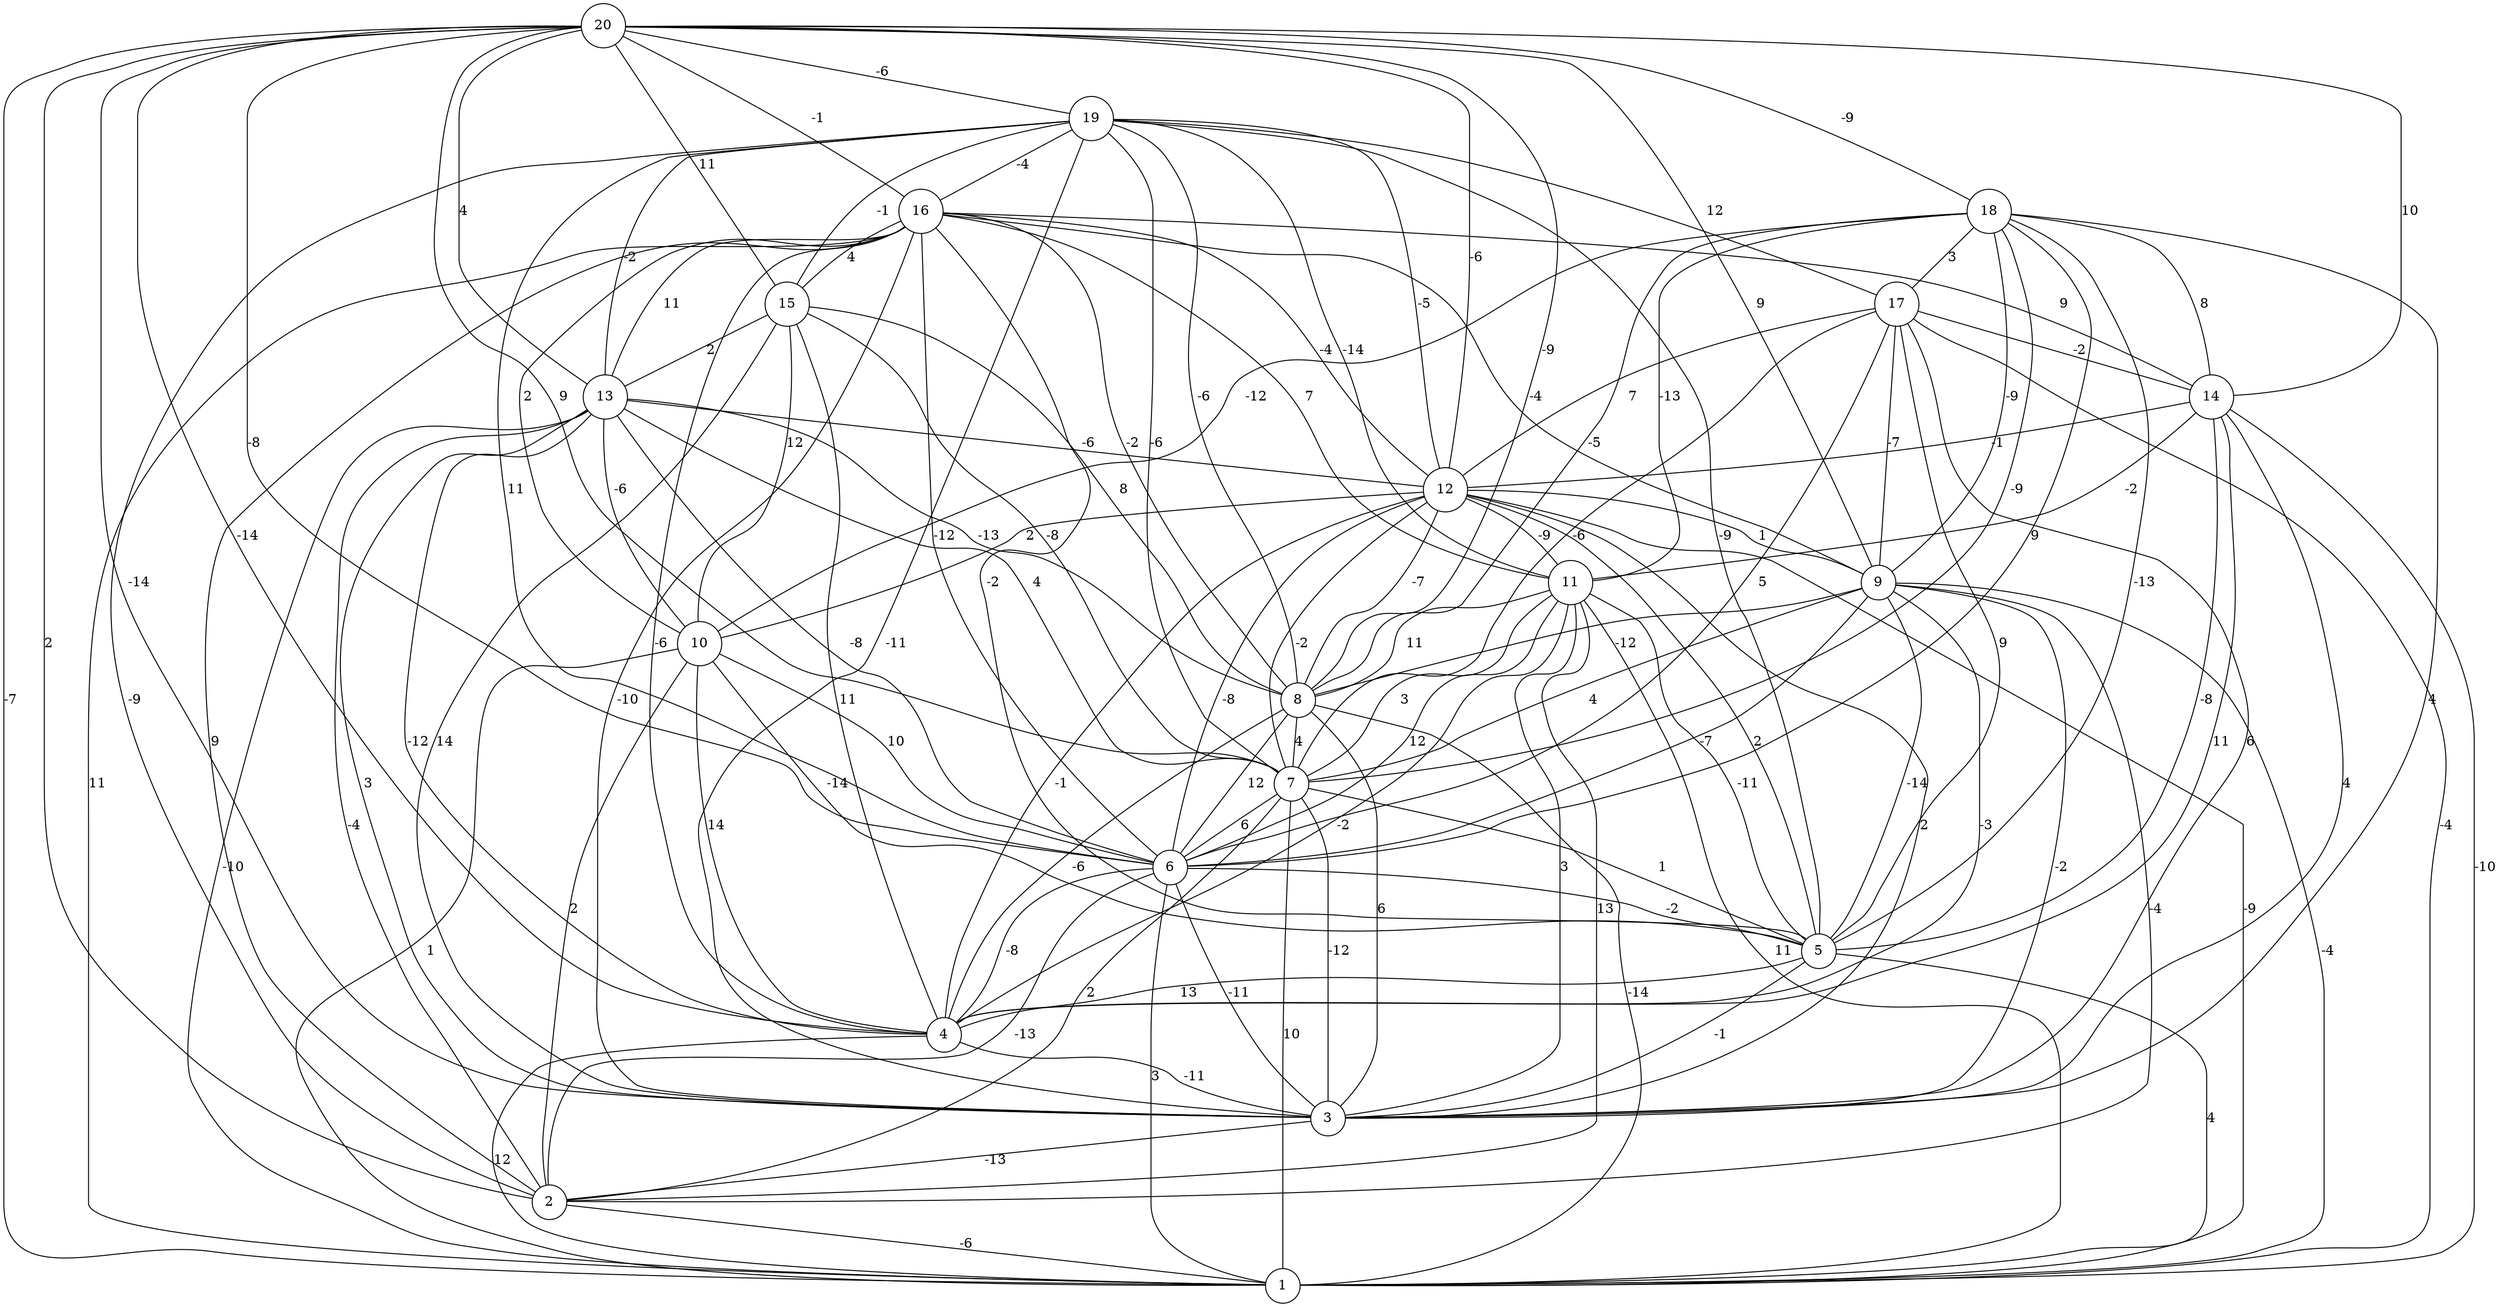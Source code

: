 graph { 
	 fontname="Helvetica,Arial,sans-serif" 
	 node [shape = circle]; 
	 20 -- 1 [label = "-7"];
	 20 -- 2 [label = "2"];
	 20 -- 3 [label = "-14"];
	 20 -- 4 [label = "-14"];
	 20 -- 6 [label = "-8"];
	 20 -- 7 [label = "9"];
	 20 -- 8 [label = "-9"];
	 20 -- 9 [label = "9"];
	 20 -- 12 [label = "-6"];
	 20 -- 13 [label = "4"];
	 20 -- 14 [label = "10"];
	 20 -- 15 [label = "11"];
	 20 -- 16 [label = "-1"];
	 20 -- 18 [label = "-9"];
	 20 -- 19 [label = "-6"];
	 19 -- 2 [label = "-9"];
	 19 -- 3 [label = "-11"];
	 19 -- 5 [label = "-9"];
	 19 -- 6 [label = "11"];
	 19 -- 7 [label = "-6"];
	 19 -- 8 [label = "-6"];
	 19 -- 11 [label = "-14"];
	 19 -- 12 [label = "-5"];
	 19 -- 13 [label = "-2"];
	 19 -- 15 [label = "-1"];
	 19 -- 16 [label = "-4"];
	 19 -- 17 [label = "12"];
	 18 -- 3 [label = "4"];
	 18 -- 5 [label = "-13"];
	 18 -- 6 [label = "9"];
	 18 -- 7 [label = "-9"];
	 18 -- 8 [label = "-5"];
	 18 -- 9 [label = "-9"];
	 18 -- 10 [label = "-12"];
	 18 -- 11 [label = "-13"];
	 18 -- 14 [label = "8"];
	 18 -- 17 [label = "3"];
	 17 -- 1 [label = "-4"];
	 17 -- 3 [label = "6"];
	 17 -- 5 [label = "9"];
	 17 -- 6 [label = "5"];
	 17 -- 7 [label = "-6"];
	 17 -- 9 [label = "-7"];
	 17 -- 12 [label = "7"];
	 17 -- 14 [label = "-2"];
	 16 -- 1 [label = "11"];
	 16 -- 2 [label = "9"];
	 16 -- 3 [label = "-10"];
	 16 -- 4 [label = "-6"];
	 16 -- 5 [label = "-2"];
	 16 -- 6 [label = "-12"];
	 16 -- 8 [label = "-2"];
	 16 -- 9 [label = "-4"];
	 16 -- 10 [label = "2"];
	 16 -- 11 [label = "7"];
	 16 -- 12 [label = "-4"];
	 16 -- 13 [label = "11"];
	 16 -- 14 [label = "9"];
	 16 -- 15 [label = "4"];
	 15 -- 3 [label = "14"];
	 15 -- 4 [label = "11"];
	 15 -- 7 [label = "-8"];
	 15 -- 8 [label = "8"];
	 15 -- 10 [label = "12"];
	 15 -- 13 [label = "2"];
	 14 -- 1 [label = "-10"];
	 14 -- 3 [label = "4"];
	 14 -- 4 [label = "11"];
	 14 -- 5 [label = "-8"];
	 14 -- 11 [label = "-2"];
	 14 -- 12 [label = "-1"];
	 13 -- 1 [label = "-10"];
	 13 -- 2 [label = "-4"];
	 13 -- 3 [label = "3"];
	 13 -- 4 [label = "-12"];
	 13 -- 6 [label = "-8"];
	 13 -- 7 [label = "4"];
	 13 -- 8 [label = "-13"];
	 13 -- 10 [label = "-6"];
	 13 -- 12 [label = "-6"];
	 12 -- 1 [label = "-9"];
	 12 -- 3 [label = "2"];
	 12 -- 4 [label = "-1"];
	 12 -- 5 [label = "2"];
	 12 -- 6 [label = "-8"];
	 12 -- 7 [label = "-2"];
	 12 -- 8 [label = "-7"];
	 12 -- 9 [label = "1"];
	 12 -- 10 [label = "2"];
	 12 -- 11 [label = "-9"];
	 11 -- 1 [label = "11"];
	 11 -- 2 [label = "13"];
	 11 -- 3 [label = "3"];
	 11 -- 4 [label = "-2"];
	 11 -- 5 [label = "-11"];
	 11 -- 6 [label = "12"];
	 11 -- 7 [label = "3"];
	 11 -- 8 [label = "11"];
	 10 -- 1 [label = "1"];
	 10 -- 2 [label = "2"];
	 10 -- 4 [label = "14"];
	 10 -- 5 [label = "-14"];
	 10 -- 6 [label = "10"];
	 9 -- 1 [label = "-4"];
	 9 -- 2 [label = "-4"];
	 9 -- 3 [label = "-2"];
	 9 -- 4 [label = "-3"];
	 9 -- 5 [label = "-14"];
	 9 -- 6 [label = "-7"];
	 9 -- 7 [label = "4"];
	 9 -- 8 [label = "-12"];
	 8 -- 1 [label = "-14"];
	 8 -- 3 [label = "6"];
	 8 -- 4 [label = "-6"];
	 8 -- 6 [label = "12"];
	 8 -- 7 [label = "4"];
	 7 -- 1 [label = "10"];
	 7 -- 2 [label = "2"];
	 7 -- 3 [label = "-12"];
	 7 -- 5 [label = "1"];
	 7 -- 6 [label = "6"];
	 6 -- 1 [label = "3"];
	 6 -- 2 [label = "-13"];
	 6 -- 3 [label = "-11"];
	 6 -- 4 [label = "-8"];
	 6 -- 5 [label = "-2"];
	 5 -- 1 [label = "4"];
	 5 -- 3 [label = "-1"];
	 5 -- 4 [label = "13"];
	 4 -- 1 [label = "12"];
	 4 -- 3 [label = "-11"];
	 3 -- 2 [label = "-13"];
	 2 -- 1 [label = "-6"];
	 1;
	 2;
	 3;
	 4;
	 5;
	 6;
	 7;
	 8;
	 9;
	 10;
	 11;
	 12;
	 13;
	 14;
	 15;
	 16;
	 17;
	 18;
	 19;
	 20;
}
